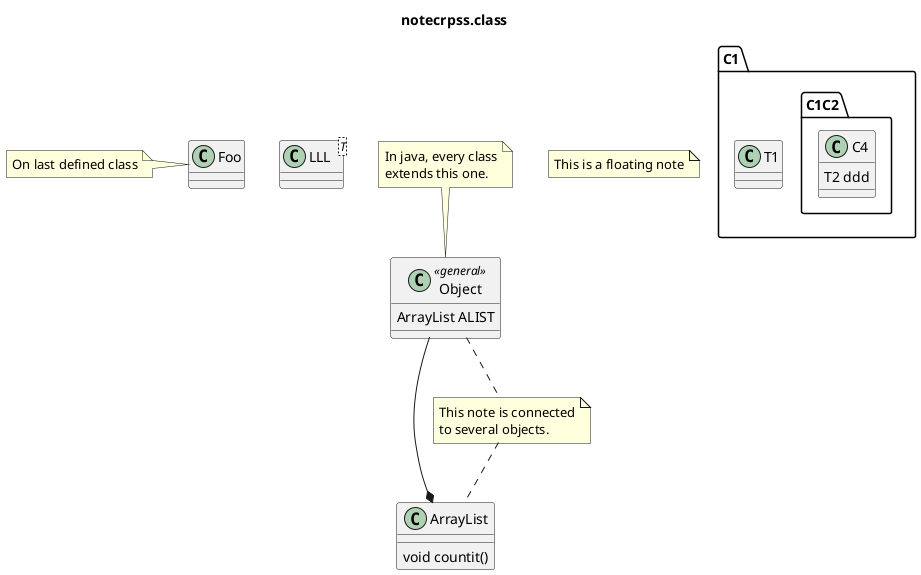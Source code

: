 @startuml

title notecrpss.class

class LLL<T> {
}

class Object <<general>> {
  ArrayList ALIST
}

class ArrayList {
  void countit()
}

package C1 {
  class T1 {
    
  }
  
  package C1C2 {
    class C4 {
      T2 ddd
      }
    
    }
}


note top of Object : In java, every class\nextends this one.

note "This is a floating note" as N1

note "This note is connected\nto several objects." as N2
class Foo {
}


note left: On last defined class

Object --* ArrayList
Object .. N2
N2 .. ArrayList
@enduml
